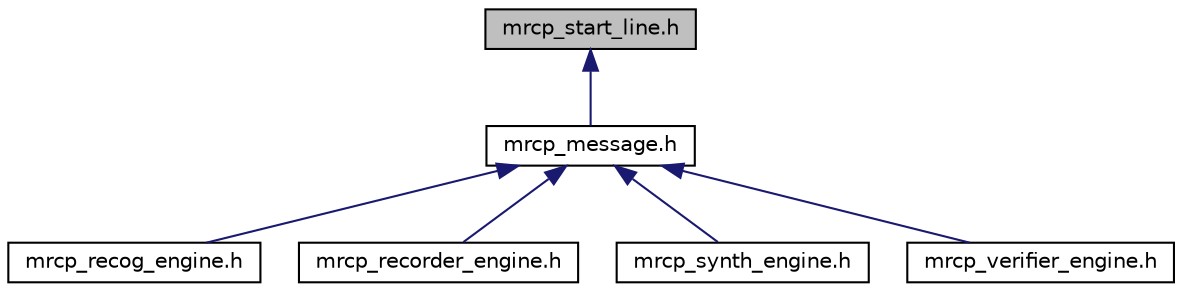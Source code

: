 digraph "mrcp_start_line.h"
{
  edge [fontname="Helvetica",fontsize="10",labelfontname="Helvetica",labelfontsize="10"];
  node [fontname="Helvetica",fontsize="10",shape=record];
  Node13 [label="mrcp_start_line.h",height=0.2,width=0.4,color="black", fillcolor="grey75", style="filled", fontcolor="black"];
  Node13 -> Node14 [dir="back",color="midnightblue",fontsize="10",style="solid",fontname="Helvetica"];
  Node14 [label="mrcp_message.h",height=0.2,width=0.4,color="black", fillcolor="white", style="filled",URL="$mrcp__message_8h.html",tooltip="MRCP Message Definition. "];
  Node14 -> Node15 [dir="back",color="midnightblue",fontsize="10",style="solid",fontname="Helvetica"];
  Node15 [label="mrcp_recog_engine.h",height=0.2,width=0.4,color="black", fillcolor="white", style="filled",URL="$mrcp__recog__engine_8h.html",tooltip="Recognizer Engine Includes. "];
  Node14 -> Node16 [dir="back",color="midnightblue",fontsize="10",style="solid",fontname="Helvetica"];
  Node16 [label="mrcp_recorder_engine.h",height=0.2,width=0.4,color="black", fillcolor="white", style="filled",URL="$mrcp__recorder__engine_8h.html",tooltip="Recorder Engine Includes. "];
  Node14 -> Node17 [dir="back",color="midnightblue",fontsize="10",style="solid",fontname="Helvetica"];
  Node17 [label="mrcp_synth_engine.h",height=0.2,width=0.4,color="black", fillcolor="white", style="filled",URL="$mrcp__synth__engine_8h.html",tooltip="Synthesizer Engine Includes. "];
  Node14 -> Node18 [dir="back",color="midnightblue",fontsize="10",style="solid",fontname="Helvetica"];
  Node18 [label="mrcp_verifier_engine.h",height=0.2,width=0.4,color="black", fillcolor="white", style="filled",URL="$mrcp__verifier__engine_8h.html",tooltip="Verifier Engine Includes. "];
}
